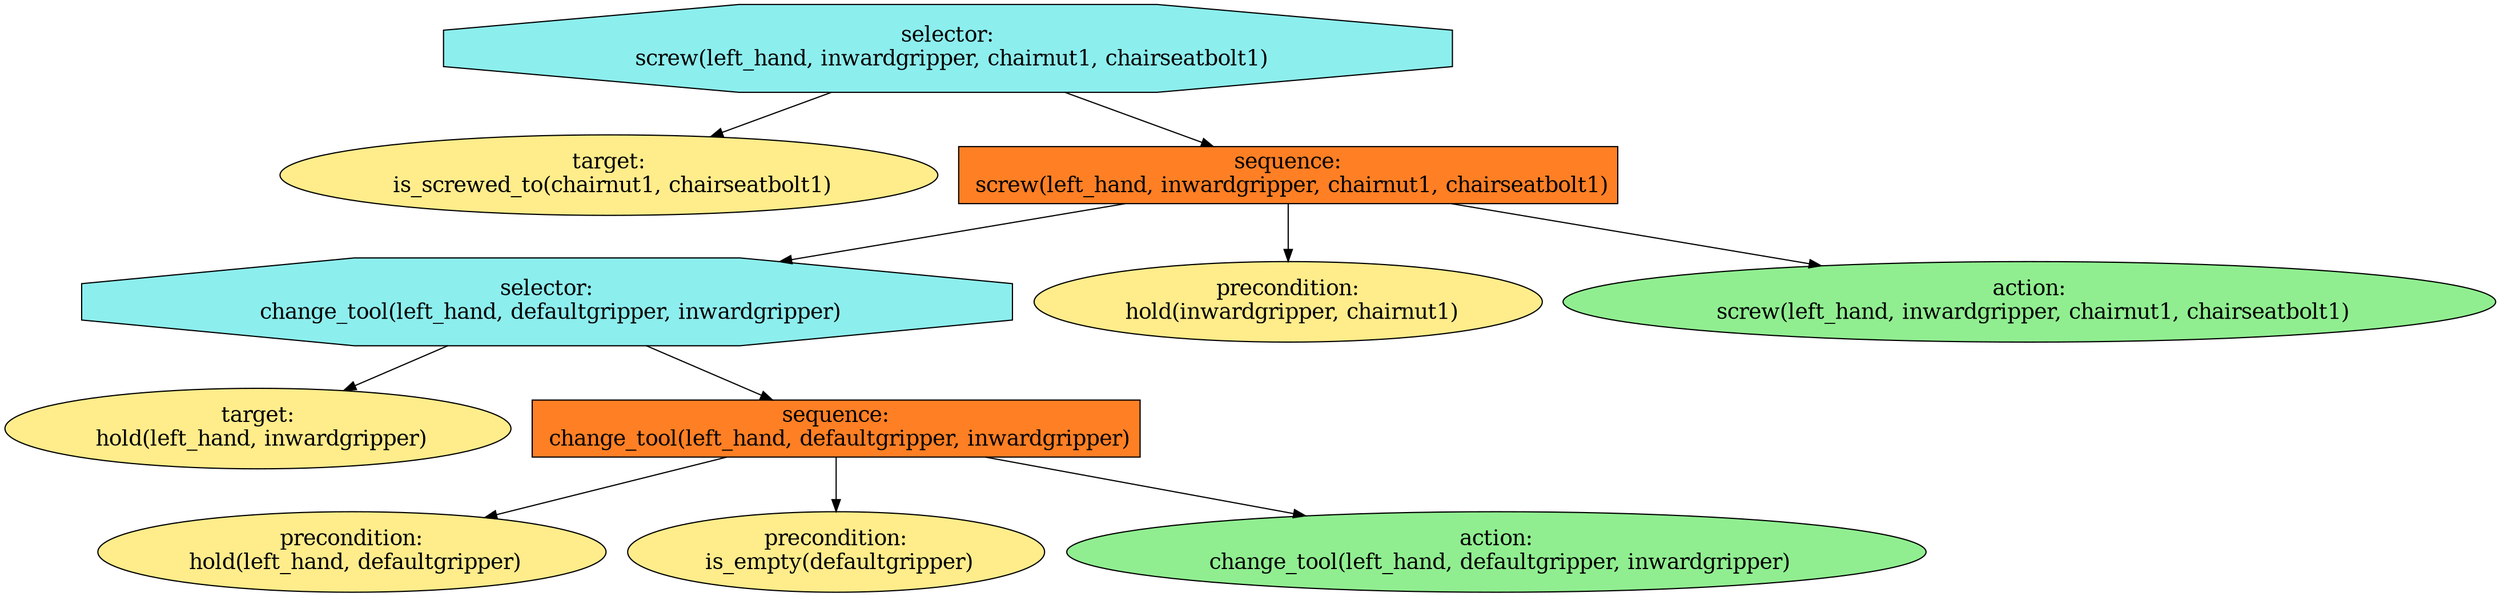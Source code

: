 digraph pastafarianism {
ordering=out;
graph [fontname="times-roman"];
node [fontname="times-roman"];
edge [fontname="times-roman"];
"selector:
 screw(left_hand, inwardgripper, chairnut1, chairseatbolt1)" [fillcolor=darkslategray2, fontcolor=black, fontsize=18, label="selector:
 screw(left_hand, inwardgripper, chairnut1, chairseatbolt1)", shape=octagon, style=filled];
"target:
 is_screwed_to(chairnut1, chairseatbolt1)" [fillcolor=lightgoldenrod1, fontcolor=black, fontsize=18, label="target:
 is_screwed_to(chairnut1, chairseatbolt1)", shape=ellipse, style=filled];
"selector:
 screw(left_hand, inwardgripper, chairnut1, chairseatbolt1)" -> "target:
 is_screwed_to(chairnut1, chairseatbolt1)";
"sequence:
 screw(left_hand, inwardgripper, chairnut1, chairseatbolt1)" [fillcolor=chocolate1, fontcolor=black, fontsize=18, label="sequence:
 screw(left_hand, inwardgripper, chairnut1, chairseatbolt1)", shape=box, style=filled];
"selector:
 screw(left_hand, inwardgripper, chairnut1, chairseatbolt1)" -> "sequence:
 screw(left_hand, inwardgripper, chairnut1, chairseatbolt1)";
"selector:
 change_tool(left_hand, defaultgripper, inwardgripper)" [fillcolor=darkslategray2, fontcolor=black, fontsize=18, label="selector:
 change_tool(left_hand, defaultgripper, inwardgripper)", shape=octagon, style=filled];
"sequence:
 screw(left_hand, inwardgripper, chairnut1, chairseatbolt1)" -> "selector:
 change_tool(left_hand, defaultgripper, inwardgripper)";
"target:
 hold(left_hand, inwardgripper)" [fillcolor=lightgoldenrod1, fontcolor=black, fontsize=18, label="target:
 hold(left_hand, inwardgripper)", shape=ellipse, style=filled];
"selector:
 change_tool(left_hand, defaultgripper, inwardgripper)" -> "target:
 hold(left_hand, inwardgripper)";
"sequence:
 change_tool(left_hand, defaultgripper, inwardgripper)" [fillcolor=chocolate1, fontcolor=black, fontsize=18, label="sequence:
 change_tool(left_hand, defaultgripper, inwardgripper)", shape=box, style=filled];
"selector:
 change_tool(left_hand, defaultgripper, inwardgripper)" -> "sequence:
 change_tool(left_hand, defaultgripper, inwardgripper)";
"precondition:
 hold(left_hand, defaultgripper)" [fillcolor=lightgoldenrod1, fontcolor=black, fontsize=18, label="precondition:
 hold(left_hand, defaultgripper)", shape=ellipse, style=filled];
"sequence:
 change_tool(left_hand, defaultgripper, inwardgripper)" -> "precondition:
 hold(left_hand, defaultgripper)";
"precondition:
 is_empty(defaultgripper)" [fillcolor=lightgoldenrod1, fontcolor=black, fontsize=18, label="precondition:
 is_empty(defaultgripper)", shape=ellipse, style=filled];
"sequence:
 change_tool(left_hand, defaultgripper, inwardgripper)" -> "precondition:
 is_empty(defaultgripper)";
"action:
 change_tool(left_hand, defaultgripper, inwardgripper)" [fillcolor=lightgreen, fontcolor=black, fontsize=18, label="action:
 change_tool(left_hand, defaultgripper, inwardgripper)", shape=ellipse, style=filled];
"sequence:
 change_tool(left_hand, defaultgripper, inwardgripper)" -> "action:
 change_tool(left_hand, defaultgripper, inwardgripper)";
"precondition:
 hold(inwardgripper, chairnut1)" [fillcolor=lightgoldenrod1, fontcolor=black, fontsize=18, label="precondition:
 hold(inwardgripper, chairnut1)", shape=ellipse, style=filled];
"sequence:
 screw(left_hand, inwardgripper, chairnut1, chairseatbolt1)" -> "precondition:
 hold(inwardgripper, chairnut1)";
"action:
 screw(left_hand, inwardgripper, chairnut1, chairseatbolt1)" [fillcolor=lightgreen, fontcolor=black, fontsize=18, label="action:
 screw(left_hand, inwardgripper, chairnut1, chairseatbolt1)", shape=ellipse, style=filled];
"sequence:
 screw(left_hand, inwardgripper, chairnut1, chairseatbolt1)" -> "action:
 screw(left_hand, inwardgripper, chairnut1, chairseatbolt1)";
}
